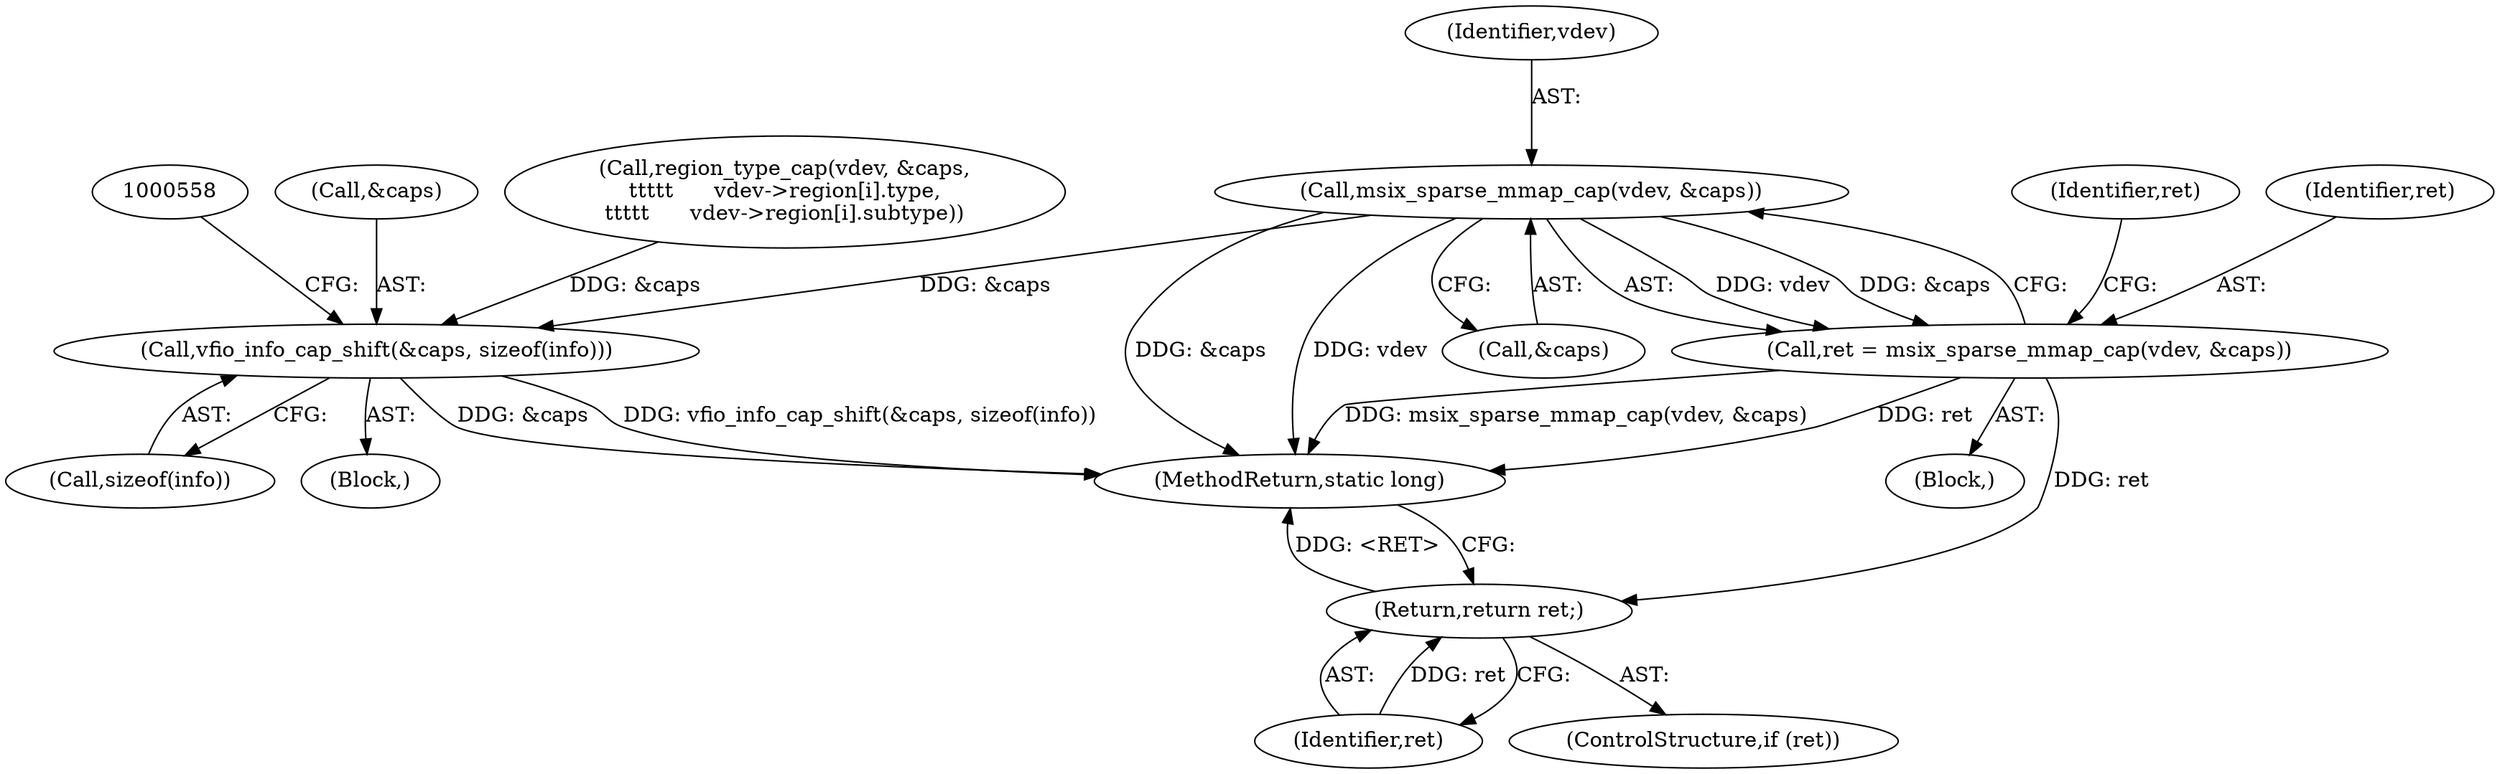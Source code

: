 digraph "0_linux_05692d7005a364add85c6e25a6c4447ce08f913a@pointer" {
"1000319" [label="(Call,msix_sparse_mmap_cap(vdev, &caps))"];
"1000317" [label="(Call,ret = msix_sparse_mmap_cap(vdev, &caps))"];
"1000325" [label="(Return,return ret;)"];
"1000549" [label="(Call,vfio_info_cap_shift(&caps, sizeof(info)))"];
"1000326" [label="(Identifier,ret)"];
"1000324" [label="(Identifier,ret)"];
"1000320" [label="(Identifier,vdev)"];
"1000323" [label="(ControlStructure,if (ret))"];
"1000316" [label="(Block,)"];
"1001380" [label="(MethodReturn,static long)"];
"1000318" [label="(Identifier,ret)"];
"1000325" [label="(Return,return ret;)"];
"1000321" [label="(Call,&caps)"];
"1000548" [label="(Block,)"];
"1000550" [label="(Call,&caps)"];
"1000488" [label="(Call,region_type_cap(vdev, &caps,\n\t\t\t\t\t      vdev->region[i].type,\n\t\t\t\t\t      vdev->region[i].subtype))"];
"1000319" [label="(Call,msix_sparse_mmap_cap(vdev, &caps))"];
"1000552" [label="(Call,sizeof(info))"];
"1000317" [label="(Call,ret = msix_sparse_mmap_cap(vdev, &caps))"];
"1000549" [label="(Call,vfio_info_cap_shift(&caps, sizeof(info)))"];
"1000319" -> "1000317"  [label="AST: "];
"1000319" -> "1000321"  [label="CFG: "];
"1000320" -> "1000319"  [label="AST: "];
"1000321" -> "1000319"  [label="AST: "];
"1000317" -> "1000319"  [label="CFG: "];
"1000319" -> "1001380"  [label="DDG: &caps"];
"1000319" -> "1001380"  [label="DDG: vdev"];
"1000319" -> "1000317"  [label="DDG: vdev"];
"1000319" -> "1000317"  [label="DDG: &caps"];
"1000319" -> "1000549"  [label="DDG: &caps"];
"1000317" -> "1000316"  [label="AST: "];
"1000318" -> "1000317"  [label="AST: "];
"1000324" -> "1000317"  [label="CFG: "];
"1000317" -> "1001380"  [label="DDG: ret"];
"1000317" -> "1001380"  [label="DDG: msix_sparse_mmap_cap(vdev, &caps)"];
"1000317" -> "1000325"  [label="DDG: ret"];
"1000325" -> "1000323"  [label="AST: "];
"1000325" -> "1000326"  [label="CFG: "];
"1000326" -> "1000325"  [label="AST: "];
"1001380" -> "1000325"  [label="CFG: "];
"1000325" -> "1001380"  [label="DDG: <RET>"];
"1000326" -> "1000325"  [label="DDG: ret"];
"1000549" -> "1000548"  [label="AST: "];
"1000549" -> "1000552"  [label="CFG: "];
"1000550" -> "1000549"  [label="AST: "];
"1000552" -> "1000549"  [label="AST: "];
"1000558" -> "1000549"  [label="CFG: "];
"1000549" -> "1001380"  [label="DDG: &caps"];
"1000549" -> "1001380"  [label="DDG: vfio_info_cap_shift(&caps, sizeof(info))"];
"1000488" -> "1000549"  [label="DDG: &caps"];
}
